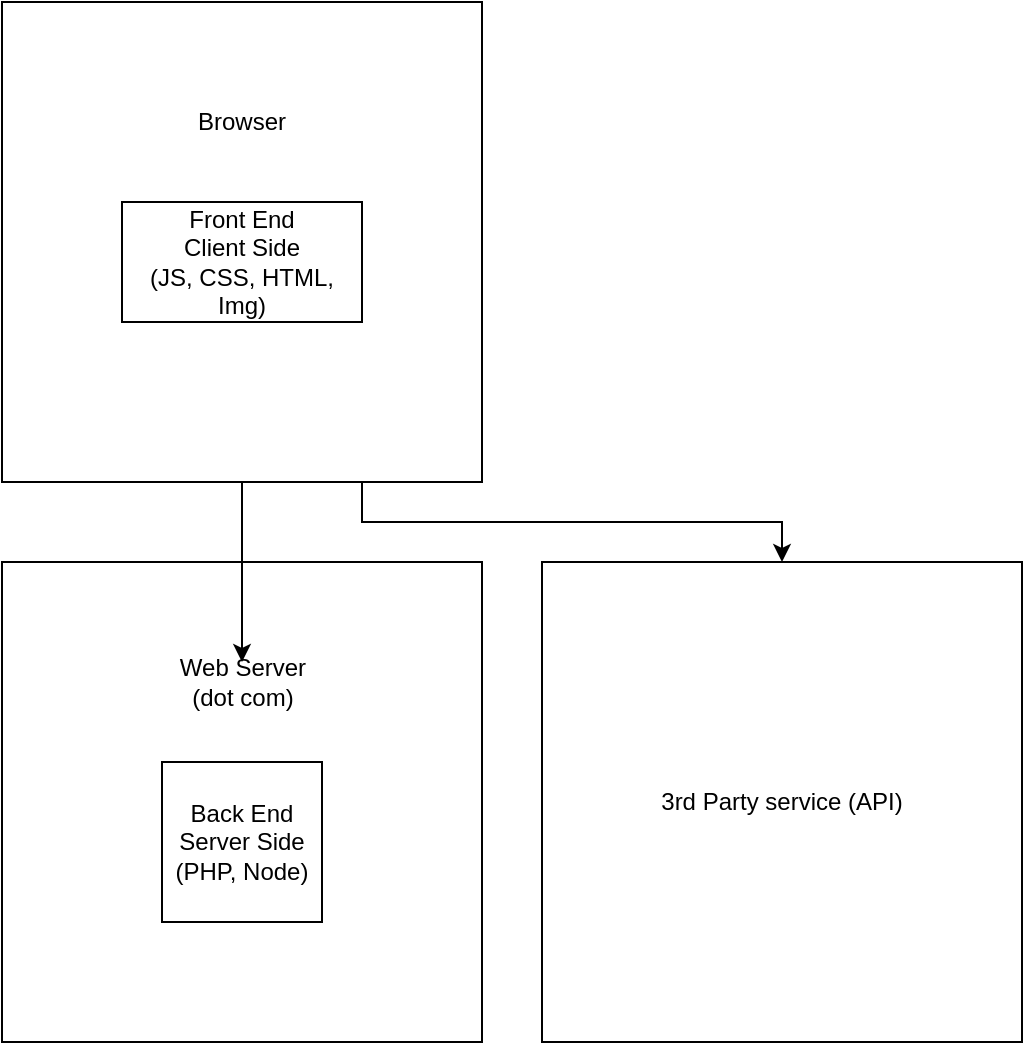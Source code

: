 <mxfile version="11.2.5" type="device" pages="1"><diagram id="iJmk7QZeXu5looa5W3K5" name="Page-1"><mxGraphModel dx="902" dy="607" grid="1" gridSize="10" guides="1" tooltips="1" connect="1" arrows="1" fold="1" page="1" pageScale="1" pageWidth="850" pageHeight="1100" math="0" shadow="0"><root><mxCell id="0"/><mxCell id="1" parent="0"/><mxCell id="KcCJTbt4vYuLa3alWhJR-5" value="" style="whiteSpace=wrap;html=1;aspect=fixed;" vertex="1" parent="1"><mxGeometry x="60" y="370" width="240" height="240" as="geometry"/></mxCell><mxCell id="KcCJTbt4vYuLa3alWhJR-9" value="" style="edgeStyle=orthogonalEdgeStyle;rounded=0;orthogonalLoop=1;jettySize=auto;html=1;" edge="1" parent="1" source="KcCJTbt4vYuLa3alWhJR-3" target="KcCJTbt4vYuLa3alWhJR-8"><mxGeometry relative="1" as="geometry"/></mxCell><mxCell id="KcCJTbt4vYuLa3alWhJR-11" style="edgeStyle=orthogonalEdgeStyle;rounded=0;orthogonalLoop=1;jettySize=auto;html=1;exitX=0.75;exitY=1;exitDx=0;exitDy=0;entryX=0.5;entryY=0;entryDx=0;entryDy=0;" edge="1" parent="1" source="KcCJTbt4vYuLa3alWhJR-3" target="KcCJTbt4vYuLa3alWhJR-10"><mxGeometry relative="1" as="geometry"/></mxCell><mxCell id="KcCJTbt4vYuLa3alWhJR-3" value="" style="whiteSpace=wrap;html=1;aspect=fixed;" vertex="1" parent="1"><mxGeometry x="60" y="90" width="240" height="240" as="geometry"/></mxCell><mxCell id="KcCJTbt4vYuLa3alWhJR-1" value="&lt;div&gt;Front End&lt;br&gt;&lt;/div&gt;&lt;div&gt;Client Side&lt;br&gt;&lt;/div&gt;(JS, CSS, HTML, Img)" style="rounded=0;whiteSpace=wrap;html=1;" vertex="1" parent="1"><mxGeometry x="120" y="190" width="120" height="60" as="geometry"/></mxCell><mxCell id="KcCJTbt4vYuLa3alWhJR-2" value="&lt;div&gt;Back End&lt;br&gt;&lt;/div&gt;&lt;div&gt;Server Side&lt;/div&gt;(PHP, Node)" style="whiteSpace=wrap;html=1;aspect=fixed;" vertex="1" parent="1"><mxGeometry x="140" y="470" width="80" height="80" as="geometry"/></mxCell><mxCell id="KcCJTbt4vYuLa3alWhJR-4" value="Browser" style="text;html=1;strokeColor=none;fillColor=none;align=center;verticalAlign=middle;whiteSpace=wrap;rounded=0;" vertex="1" parent="1"><mxGeometry x="160" y="140" width="40" height="20" as="geometry"/></mxCell><mxCell id="KcCJTbt4vYuLa3alWhJR-8" value="Web Server&lt;br&gt;(dot com)" style="text;html=1;strokeColor=none;fillColor=none;align=center;verticalAlign=middle;whiteSpace=wrap;rounded=0;" vertex="1" parent="1"><mxGeometry x="127.5" y="420" width="105" height="20" as="geometry"/></mxCell><mxCell id="KcCJTbt4vYuLa3alWhJR-10" value="3rd Party service (API)" style="whiteSpace=wrap;html=1;aspect=fixed;" vertex="1" parent="1"><mxGeometry x="330" y="370" width="240" height="240" as="geometry"/></mxCell></root></mxGraphModel></diagram></mxfile>